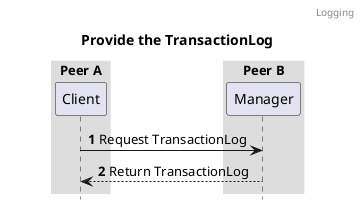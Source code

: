 @startuml

autonumber
title: Provide the TransactionLog
header: Logging
autonumber

box "Peer A"
  participant "Client" as clientPeerA
end box

box "Peer B"
  participant "Manager" as managerPeerB
end box

clientPeerA -> managerPeerB: Request TransactionLog
managerPeerB --> clientPeerA: Return TransactionLog

skinparam sequenceBoxBorderColor #transparent
skinparam boxPadding 50
hide footbox

@enduml
